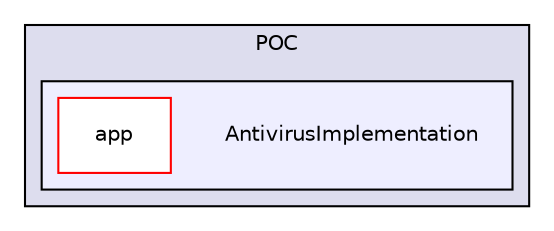 digraph "D:/work/projects/POC/AntivirusImplementation" {
  compound=true
  node [ fontsize="10", fontname="Helvetica"];
  edge [ labelfontsize="10", labelfontname="Helvetica"];
  subgraph clusterdir_e281c14d25e3595bb0175db229e52937 {
    graph [ bgcolor="#ddddee", pencolor="black", label="POC" fontname="Helvetica", fontsize="10", URL="dir_e281c14d25e3595bb0175db229e52937.html"]
  subgraph clusterdir_c29f7aa8bd3f1c44aa3c5f8c1b06fc18 {
    graph [ bgcolor="#eeeeff", pencolor="black", label="" URL="dir_c29f7aa8bd3f1c44aa3c5f8c1b06fc18.html"];
    dir_c29f7aa8bd3f1c44aa3c5f8c1b06fc18 [shape=plaintext label="AntivirusImplementation"];
    dir_3db714e2511bb6f4f9e9eecffc208530 [shape=box label="app" color="red" fillcolor="white" style="filled" URL="dir_3db714e2511bb6f4f9e9eecffc208530.html"];
  }
  }
}
